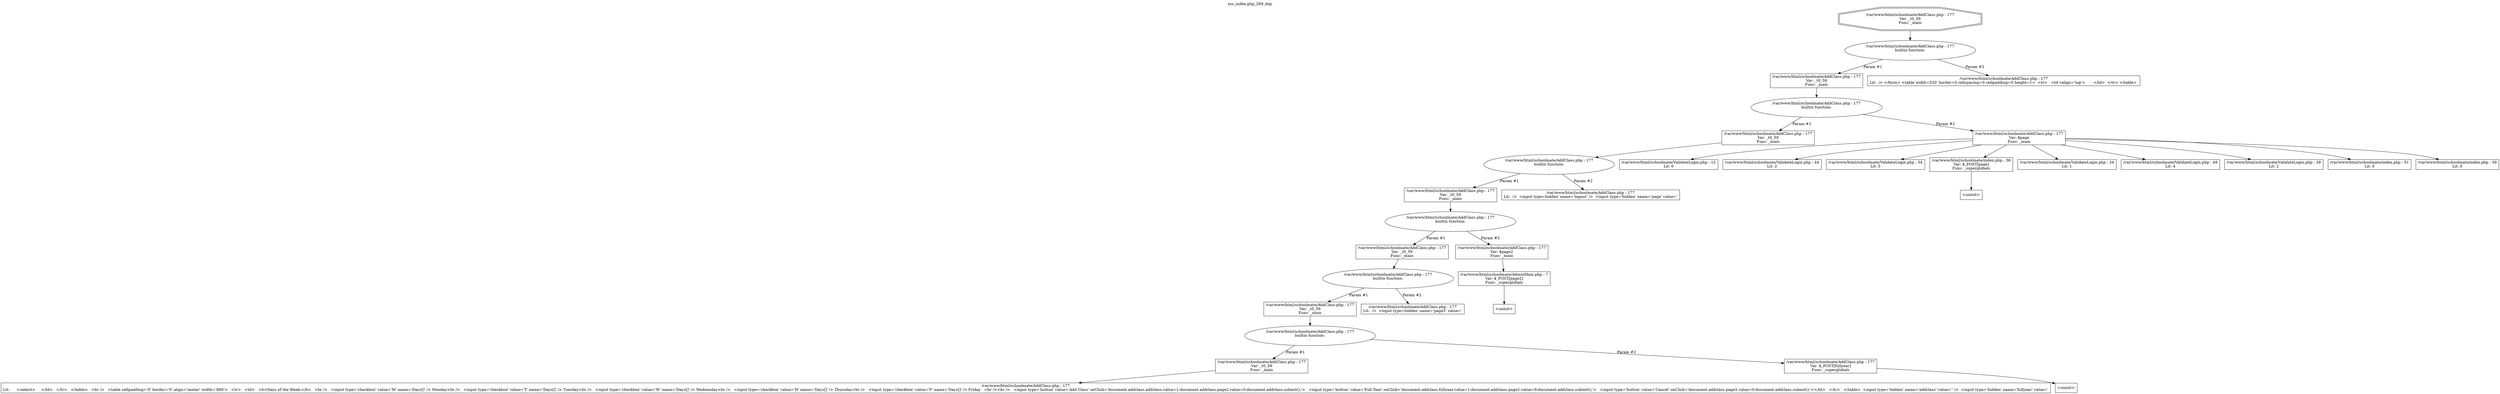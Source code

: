 digraph cfg {
  label="xss_index.php_269_dep";
  labelloc=t;
  n1 [shape=doubleoctagon, label="/var/www/html/schoolmate/AddClass.php : 177\nVar: _t0_59\nFunc: _main\n"];
  n2 [shape=ellipse, label="/var/www/html/schoolmate/AddClass.php : 177\nbuiltin function:\n.\n"];
  n3 [shape=box, label="/var/www/html/schoolmate/AddClass.php : 177\nVar: _t0_59\nFunc: _main\n"];
  n4 [shape=ellipse, label="/var/www/html/schoolmate/AddClass.php : 177\nbuiltin function:\n.\n"];
  n5 [shape=box, label="/var/www/html/schoolmate/AddClass.php : 177\nVar: _t0_59\nFunc: _main\n"];
  n6 [shape=ellipse, label="/var/www/html/schoolmate/AddClass.php : 177\nbuiltin function:\n.\n"];
  n7 [shape=box, label="/var/www/html/schoolmate/AddClass.php : 177\nVar: _t0_59\nFunc: _main\n"];
  n8 [shape=ellipse, label="/var/www/html/schoolmate/AddClass.php : 177\nbuiltin function:\n.\n"];
  n9 [shape=box, label="/var/www/html/schoolmate/AddClass.php : 177\nVar: _t0_59\nFunc: _main\n"];
  n10 [shape=ellipse, label="/var/www/html/schoolmate/AddClass.php : 177\nbuiltin function:\n.\n"];
  n11 [shape=box, label="/var/www/html/schoolmate/AddClass.php : 177\nVar: _t0_59\nFunc: _main\n"];
  n12 [shape=ellipse, label="/var/www/html/schoolmate/AddClass.php : 177\nbuiltin function:\n.\n"];
  n13 [shape=box, label="/var/www/html/schoolmate/AddClass.php : 177\nVar: _t0_59\nFunc: _main\n"];
  n14 [shape=box, label="/var/www/html/schoolmate/AddClass.php : 177\nLit:      </select>	</td>   </tr>   </table>   <br />   <table cellpadding='0' border='0' align='center' width='880'>   <tr>   <td>   <b>Days of the Week:</b>   <br />   <input type='checkbox' value='M' name='Days[]' /> Monday<br />   <input type='checkbox' value='T' name='Days[]' /> Tuesday<br />   <input type='checkbox' value='W' name='Days[]' /> Wednesday<br />   <input type='checkbox' value='H' name='Days[]' /> Thursday<br />   <input type='checkbox' value='F' name='Days[]' /> Friday   <br /><br />   <input type='button' value='Add Class' onClick='document.addclass.addclass.value=1;document.addclass.page2.value=0;document.addclass.submit();'>   <input type='button' value='Full Year' onClick='document.addclass.fullyear.value=1;document.addclass.page2.value=9;document.addclass.submit();'>   <input type='button' value='Cancel' onClick='document.addclass.page2.value=0;document.addclass.submit();'></td>   </tr>   </table>  <input type='hidden' name='addclass' value='' />  <input type='hidden' name='fullyear' value='\n"];
  n15 [shape=box, label="/var/www/html/schoolmate/AddClass.php : 177\nVar: $_POST[fullyear]\nFunc: _superglobals\n"];
  n16 [shape=box, label="<uninit>"];
  n17 [shape=box, label="/var/www/html/schoolmate/AddClass.php : 177\nLit:  />  <input type=hidden' name='page2' value='\n"];
  n18 [shape=box, label="/var/www/html/schoolmate/AddClass.php : 177\nVar: $page2\nFunc: _main\n"];
  n19 [shape=box, label="/var/www/html/schoolmate/AdminMain.php : 7\nVar: $_POST[page2]\nFunc: _superglobals\n"];
  n20 [shape=box, label="<uninit>"];
  n21 [shape=box, label="/var/www/html/schoolmate/AddClass.php : 177\nLit:  />  <input type=hidden' name='logout' />  <input type='hidden' name='page' value='\n"];
  n22 [shape=box, label="/var/www/html/schoolmate/AddClass.php : 177\nVar: $page\nFunc: _main\n"];
  n23 [shape=box, label="/var/www/html/schoolmate/ValidateLogin.php : 12\nLit: 0\n"];
  n24 [shape=box, label="/var/www/html/schoolmate/ValidateLogin.php : 44\nLit: 2\n"];
  n25 [shape=box, label="/var/www/html/schoolmate/ValidateLogin.php : 54\nLit: 5\n"];
  n26 [shape=box, label="/var/www/html/schoolmate/index.php : 36\nVar: $_POST[page]\nFunc: _superglobals\n"];
  n27 [shape=box, label="<uninit>"];
  n28 [shape=box, label="/var/www/html/schoolmate/ValidateLogin.php : 34\nLit: 1\n"];
  n29 [shape=box, label="/var/www/html/schoolmate/ValidateLogin.php : 49\nLit: 4\n"];
  n30 [shape=box, label="/var/www/html/schoolmate/ValidateLogin.php : 39\nLit: 2\n"];
  n31 [shape=box, label="/var/www/html/schoolmate/index.php : 51\nLit: 0\n"];
  n32 [shape=box, label="/var/www/html/schoolmate/index.php : 39\nLit: 0\n"];
  n33 [shape=box, label="/var/www/html/schoolmate/AddClass.php : 177\nLit:  /> </form> <table width=520' border=0 cellspacing=0 cellpadding=0 height=1>  <tr>   <td valign='top'>	&nbsp;   </td>  </tr> </table> \n"];
  n1 -> n2;
  n3 -> n4;
  n5 -> n6;
  n7 -> n8;
  n9 -> n10;
  n11 -> n12;
  n13 -> n14;
  n12 -> n13[label="Param #1"];
  n12 -> n15[label="Param #2"];
  n15 -> n16;
  n10 -> n11[label="Param #1"];
  n10 -> n17[label="Param #2"];
  n8 -> n9[label="Param #1"];
  n8 -> n18[label="Param #2"];
  n19 -> n20;
  n18 -> n19;
  n6 -> n7[label="Param #1"];
  n6 -> n21[label="Param #2"];
  n4 -> n5[label="Param #1"];
  n4 -> n22[label="Param #2"];
  n22 -> n23;
  n22 -> n24;
  n22 -> n25;
  n22 -> n26;
  n22 -> n28;
  n22 -> n29;
  n22 -> n30;
  n22 -> n31;
  n22 -> n32;
  n26 -> n27;
  n2 -> n3[label="Param #1"];
  n2 -> n33[label="Param #2"];
}
